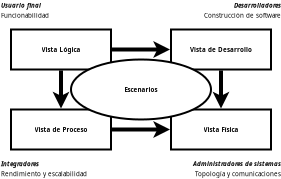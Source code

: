 <?xml version="1.0" encoding="UTF-8"?>
<dia:diagram xmlns:dia="http://www.lysator.liu.se/~alla/dia/">
  <dia:layer name="Background" visible="true" active="true">
    <dia:object type="Standard - Box" version="0" id="O0">
      <dia:attribute name="obj_pos">
        <dia:point val="1,1.5"/>
      </dia:attribute>
      <dia:attribute name="obj_bb">
        <dia:rectangle val="0.95,1.45;6.05,3.55"/>
      </dia:attribute>
      <dia:attribute name="elem_corner">
        <dia:point val="1,1.5"/>
      </dia:attribute>
      <dia:attribute name="elem_width">
        <dia:real val="5"/>
      </dia:attribute>
      <dia:attribute name="elem_height">
        <dia:real val="2"/>
      </dia:attribute>
      <dia:attribute name="border_width">
        <dia:real val="0.1"/>
      </dia:attribute>
      <dia:attribute name="show_background">
        <dia:boolean val="true"/>
      </dia:attribute>
    </dia:object>
    <dia:object type="Standard - Text" version="1" id="O1">
      <dia:attribute name="obj_pos">
        <dia:point val="0.5,0.5"/>
      </dia:attribute>
      <dia:attribute name="obj_bb">
        <dia:rectangle val="0.5,0.14;2.728,0.5"/>
      </dia:attribute>
      <dia:attribute name="text">
        <dia:composite type="text">
          <dia:attribute name="string">
            <dia:string>#Usuario final#</dia:string>
          </dia:attribute>
          <dia:attribute name="font">
            <dia:font family="sans" style="84" name="Helvetica"/>
          </dia:attribute>
          <dia:attribute name="height">
            <dia:real val="0.388"/>
          </dia:attribute>
          <dia:attribute name="pos">
            <dia:point val="0.5,0.427"/>
          </dia:attribute>
          <dia:attribute name="color">
            <dia:color val="#000000"/>
          </dia:attribute>
          <dia:attribute name="alignment">
            <dia:enum val="0"/>
          </dia:attribute>
        </dia:composite>
      </dia:attribute>
      <dia:attribute name="valign">
        <dia:enum val="1"/>
      </dia:attribute>
    </dia:object>
    <dia:object type="Standard - Text" version="1" id="O2">
      <dia:attribute name="obj_pos">
        <dia:point val="0.5,1"/>
      </dia:attribute>
      <dia:attribute name="obj_bb">
        <dia:rectangle val="0.5,0.64;2.942,1"/>
      </dia:attribute>
      <dia:attribute name="text">
        <dia:composite type="text">
          <dia:attribute name="string">
            <dia:string>#Funcionabilidad#</dia:string>
          </dia:attribute>
          <dia:attribute name="font">
            <dia:font family="sans" style="0" name="Helvetica"/>
          </dia:attribute>
          <dia:attribute name="height">
            <dia:real val="0.388"/>
          </dia:attribute>
          <dia:attribute name="pos">
            <dia:point val="0.5,0.927"/>
          </dia:attribute>
          <dia:attribute name="color">
            <dia:color val="#000000"/>
          </dia:attribute>
          <dia:attribute name="alignment">
            <dia:enum val="0"/>
          </dia:attribute>
        </dia:composite>
      </dia:attribute>
      <dia:attribute name="valign">
        <dia:enum val="1"/>
      </dia:attribute>
    </dia:object>
    <dia:object type="Standard - Text" version="1" id="O3">
      <dia:attribute name="obj_pos">
        <dia:point val="14.5,0.5"/>
      </dia:attribute>
      <dia:attribute name="obj_bb">
        <dia:rectangle val="11.713,0.14;14.5,0.5"/>
      </dia:attribute>
      <dia:attribute name="text">
        <dia:composite type="text">
          <dia:attribute name="string">
            <dia:string>#Desarrolladores#</dia:string>
          </dia:attribute>
          <dia:attribute name="font">
            <dia:font family="sans" style="84" name="Helvetica"/>
          </dia:attribute>
          <dia:attribute name="height">
            <dia:real val="0.388"/>
          </dia:attribute>
          <dia:attribute name="pos">
            <dia:point val="14.5,0.427"/>
          </dia:attribute>
          <dia:attribute name="color">
            <dia:color val="#000000"/>
          </dia:attribute>
          <dia:attribute name="alignment">
            <dia:enum val="2"/>
          </dia:attribute>
        </dia:composite>
      </dia:attribute>
      <dia:attribute name="valign">
        <dia:enum val="1"/>
      </dia:attribute>
    </dia:object>
    <dia:object type="Standard - Text" version="1" id="O4">
      <dia:attribute name="obj_pos">
        <dia:point val="14.5,1"/>
      </dia:attribute>
      <dia:attribute name="obj_bb">
        <dia:rectangle val="10.545,0.64;14.5,1"/>
      </dia:attribute>
      <dia:attribute name="text">
        <dia:composite type="text">
          <dia:attribute name="string">
            <dia:string>#Construcción de software#</dia:string>
          </dia:attribute>
          <dia:attribute name="font">
            <dia:font family="sans" style="0" name="Helvetica"/>
          </dia:attribute>
          <dia:attribute name="height">
            <dia:real val="0.388"/>
          </dia:attribute>
          <dia:attribute name="pos">
            <dia:point val="14.5,0.927"/>
          </dia:attribute>
          <dia:attribute name="color">
            <dia:color val="#000000"/>
          </dia:attribute>
          <dia:attribute name="alignment">
            <dia:enum val="2"/>
          </dia:attribute>
        </dia:composite>
      </dia:attribute>
      <dia:attribute name="valign">
        <dia:enum val="1"/>
      </dia:attribute>
    </dia:object>
    <dia:object type="Standard - Text" version="1" id="O5">
      <dia:attribute name="obj_pos">
        <dia:point val="3.5,2.5"/>
      </dia:attribute>
      <dia:attribute name="obj_bb">
        <dia:rectangle val="2.434,2.32;4.566,2.68"/>
      </dia:attribute>
      <dia:attribute name="text">
        <dia:composite type="text">
          <dia:attribute name="string">
            <dia:string>#Vista Lógica#</dia:string>
          </dia:attribute>
          <dia:attribute name="font">
            <dia:font family="sans" style="80" name="Helvetica-Bold"/>
          </dia:attribute>
          <dia:attribute name="height">
            <dia:real val="0.388"/>
          </dia:attribute>
          <dia:attribute name="pos">
            <dia:point val="3.5,2.607"/>
          </dia:attribute>
          <dia:attribute name="color">
            <dia:color val="#000000"/>
          </dia:attribute>
          <dia:attribute name="alignment">
            <dia:enum val="1"/>
          </dia:attribute>
        </dia:composite>
      </dia:attribute>
      <dia:attribute name="valign">
        <dia:enum val="2"/>
      </dia:attribute>
      <dia:connections>
        <dia:connection handle="0" to="O0" connection="8"/>
      </dia:connections>
    </dia:object>
    <dia:object type="Standard - Box" version="0" id="O6">
      <dia:attribute name="obj_pos">
        <dia:point val="9,1.5"/>
      </dia:attribute>
      <dia:attribute name="obj_bb">
        <dia:rectangle val="8.95,1.45;14.05,3.55"/>
      </dia:attribute>
      <dia:attribute name="elem_corner">
        <dia:point val="9,1.5"/>
      </dia:attribute>
      <dia:attribute name="elem_width">
        <dia:real val="5"/>
      </dia:attribute>
      <dia:attribute name="elem_height">
        <dia:real val="2"/>
      </dia:attribute>
      <dia:attribute name="border_width">
        <dia:real val="0.1"/>
      </dia:attribute>
      <dia:attribute name="show_background">
        <dia:boolean val="true"/>
      </dia:attribute>
    </dia:object>
    <dia:object type="Standard - Text" version="1" id="O7">
      <dia:attribute name="obj_pos">
        <dia:point val="11.5,2.5"/>
      </dia:attribute>
      <dia:attribute name="obj_bb">
        <dia:rectangle val="9.828,2.32;13.172,2.68"/>
      </dia:attribute>
      <dia:attribute name="text">
        <dia:composite type="text">
          <dia:attribute name="string">
            <dia:string>#Vista de Desarrollo#</dia:string>
          </dia:attribute>
          <dia:attribute name="font">
            <dia:font family="sans" style="80" name="Helvetica-Bold"/>
          </dia:attribute>
          <dia:attribute name="height">
            <dia:real val="0.388"/>
          </dia:attribute>
          <dia:attribute name="pos">
            <dia:point val="11.5,2.607"/>
          </dia:attribute>
          <dia:attribute name="color">
            <dia:color val="#000000"/>
          </dia:attribute>
          <dia:attribute name="alignment">
            <dia:enum val="1"/>
          </dia:attribute>
        </dia:composite>
      </dia:attribute>
      <dia:attribute name="valign">
        <dia:enum val="2"/>
      </dia:attribute>
      <dia:connections>
        <dia:connection handle="0" to="O6" connection="8"/>
      </dia:connections>
    </dia:object>
    <dia:object type="Standard - Box" version="0" id="O8">
      <dia:attribute name="obj_pos">
        <dia:point val="1,5.5"/>
      </dia:attribute>
      <dia:attribute name="obj_bb">
        <dia:rectangle val="0.95,5.45;6.05,7.55"/>
      </dia:attribute>
      <dia:attribute name="elem_corner">
        <dia:point val="1,5.5"/>
      </dia:attribute>
      <dia:attribute name="elem_width">
        <dia:real val="5"/>
      </dia:attribute>
      <dia:attribute name="elem_height">
        <dia:real val="2"/>
      </dia:attribute>
      <dia:attribute name="border_width">
        <dia:real val="0.1"/>
      </dia:attribute>
      <dia:attribute name="show_background">
        <dia:boolean val="true"/>
      </dia:attribute>
    </dia:object>
    <dia:object type="Standard - Text" version="1" id="O9">
      <dia:attribute name="obj_pos">
        <dia:point val="3.5,6.5"/>
      </dia:attribute>
      <dia:attribute name="obj_bb">
        <dia:rectangle val="2.039,6.32;4.961,6.68"/>
      </dia:attribute>
      <dia:attribute name="text">
        <dia:composite type="text">
          <dia:attribute name="string">
            <dia:string>#Vista de Proceso#</dia:string>
          </dia:attribute>
          <dia:attribute name="font">
            <dia:font family="sans" style="80" name="Helvetica-Bold"/>
          </dia:attribute>
          <dia:attribute name="height">
            <dia:real val="0.388"/>
          </dia:attribute>
          <dia:attribute name="pos">
            <dia:point val="3.5,6.607"/>
          </dia:attribute>
          <dia:attribute name="color">
            <dia:color val="#000000"/>
          </dia:attribute>
          <dia:attribute name="alignment">
            <dia:enum val="1"/>
          </dia:attribute>
        </dia:composite>
      </dia:attribute>
      <dia:attribute name="valign">
        <dia:enum val="2"/>
      </dia:attribute>
      <dia:connections>
        <dia:connection handle="0" to="O8" connection="8"/>
      </dia:connections>
    </dia:object>
    <dia:object type="Standard - Box" version="0" id="O10">
      <dia:attribute name="obj_pos">
        <dia:point val="9,5.5"/>
      </dia:attribute>
      <dia:attribute name="obj_bb">
        <dia:rectangle val="8.95,5.45;14.05,7.55"/>
      </dia:attribute>
      <dia:attribute name="elem_corner">
        <dia:point val="9,5.5"/>
      </dia:attribute>
      <dia:attribute name="elem_width">
        <dia:real val="5"/>
      </dia:attribute>
      <dia:attribute name="elem_height">
        <dia:real val="2"/>
      </dia:attribute>
      <dia:attribute name="border_width">
        <dia:real val="0.1"/>
      </dia:attribute>
      <dia:attribute name="show_background">
        <dia:boolean val="true"/>
      </dia:attribute>
    </dia:object>
    <dia:object type="Standard - Text" version="1" id="O11">
      <dia:attribute name="obj_pos">
        <dia:point val="11.5,6.5"/>
      </dia:attribute>
      <dia:attribute name="obj_bb">
        <dia:rectangle val="10.498,6.32;12.502,6.68"/>
      </dia:attribute>
      <dia:attribute name="text">
        <dia:composite type="text">
          <dia:attribute name="string">
            <dia:string>#Vista Física#</dia:string>
          </dia:attribute>
          <dia:attribute name="font">
            <dia:font family="sans" style="80" name="Helvetica-Bold"/>
          </dia:attribute>
          <dia:attribute name="height">
            <dia:real val="0.388"/>
          </dia:attribute>
          <dia:attribute name="pos">
            <dia:point val="11.5,6.607"/>
          </dia:attribute>
          <dia:attribute name="color">
            <dia:color val="#000000"/>
          </dia:attribute>
          <dia:attribute name="alignment">
            <dia:enum val="1"/>
          </dia:attribute>
        </dia:composite>
      </dia:attribute>
      <dia:attribute name="valign">
        <dia:enum val="2"/>
      </dia:attribute>
      <dia:connections>
        <dia:connection handle="0" to="O10" connection="8"/>
      </dia:connections>
    </dia:object>
    <dia:object type="Standard - Ellipse" version="0" id="O12">
      <dia:attribute name="obj_pos">
        <dia:point val="4,3"/>
      </dia:attribute>
      <dia:attribute name="obj_bb">
        <dia:rectangle val="3.95,2.95;11.05,6.05"/>
      </dia:attribute>
      <dia:attribute name="elem_corner">
        <dia:point val="4,3"/>
      </dia:attribute>
      <dia:attribute name="elem_width">
        <dia:real val="7"/>
      </dia:attribute>
      <dia:attribute name="elem_height">
        <dia:real val="3"/>
      </dia:attribute>
      <dia:attribute name="border_width">
        <dia:real val="0.1"/>
      </dia:attribute>
    </dia:object>
    <dia:object type="Standard - Text" version="1" id="O13">
      <dia:attribute name="obj_pos">
        <dia:point val="7.5,4.5"/>
      </dia:attribute>
      <dia:attribute name="obj_bb">
        <dia:rectangle val="6.56,4.32;8.44,4.68"/>
      </dia:attribute>
      <dia:attribute name="text">
        <dia:composite type="text">
          <dia:attribute name="string">
            <dia:string>#Escenarios#</dia:string>
          </dia:attribute>
          <dia:attribute name="font">
            <dia:font family="sans" style="80" name="Helvetica-Bold"/>
          </dia:attribute>
          <dia:attribute name="height">
            <dia:real val="0.388"/>
          </dia:attribute>
          <dia:attribute name="pos">
            <dia:point val="7.5,4.607"/>
          </dia:attribute>
          <dia:attribute name="color">
            <dia:color val="#000000"/>
          </dia:attribute>
          <dia:attribute name="alignment">
            <dia:enum val="1"/>
          </dia:attribute>
        </dia:composite>
      </dia:attribute>
      <dia:attribute name="valign">
        <dia:enum val="2"/>
      </dia:attribute>
      <dia:connections>
        <dia:connection handle="0" to="O12" connection="8"/>
      </dia:connections>
    </dia:object>
    <dia:object type="Standard - Line" version="0" id="O14">
      <dia:attribute name="obj_pos">
        <dia:point val="6.049,2.5"/>
      </dia:attribute>
      <dia:attribute name="obj_bb">
        <dia:rectangle val="5.949,2.076;9.175,2.924"/>
      </dia:attribute>
      <dia:attribute name="conn_endpoints">
        <dia:point val="6.049,2.5"/>
        <dia:point val="8.951,2.5"/>
      </dia:attribute>
      <dia:attribute name="numcp">
        <dia:int val="1"/>
      </dia:attribute>
      <dia:attribute name="line_width">
        <dia:real val="0.2"/>
      </dia:attribute>
      <dia:attribute name="end_arrow">
        <dia:enum val="22"/>
      </dia:attribute>
      <dia:attribute name="end_arrow_length">
        <dia:real val="0.4"/>
      </dia:attribute>
      <dia:attribute name="end_arrow_width">
        <dia:real val="0.4"/>
      </dia:attribute>
      <dia:connections>
        <dia:connection handle="0" to="O0" connection="8"/>
        <dia:connection handle="1" to="O6" connection="8"/>
      </dia:connections>
    </dia:object>
    <dia:object type="Standard - Line" version="0" id="O15">
      <dia:attribute name="obj_pos">
        <dia:point val="3.5,3.549"/>
      </dia:attribute>
      <dia:attribute name="obj_bb">
        <dia:rectangle val="3.076,3.449;3.924,5.675"/>
      </dia:attribute>
      <dia:attribute name="conn_endpoints">
        <dia:point val="3.5,3.549"/>
        <dia:point val="3.5,5.451"/>
      </dia:attribute>
      <dia:attribute name="numcp">
        <dia:int val="1"/>
      </dia:attribute>
      <dia:attribute name="line_width">
        <dia:real val="0.2"/>
      </dia:attribute>
      <dia:attribute name="end_arrow">
        <dia:enum val="22"/>
      </dia:attribute>
      <dia:attribute name="end_arrow_length">
        <dia:real val="0.4"/>
      </dia:attribute>
      <dia:attribute name="end_arrow_width">
        <dia:real val="0.4"/>
      </dia:attribute>
      <dia:connections>
        <dia:connection handle="0" to="O0" connection="8"/>
        <dia:connection handle="1" to="O8" connection="8"/>
      </dia:connections>
    </dia:object>
    <dia:object type="Standard - Line" version="0" id="O16">
      <dia:attribute name="obj_pos">
        <dia:point val="11.5,3.549"/>
      </dia:attribute>
      <dia:attribute name="obj_bb">
        <dia:rectangle val="11.076,3.449;11.924,5.675"/>
      </dia:attribute>
      <dia:attribute name="conn_endpoints">
        <dia:point val="11.5,3.549"/>
        <dia:point val="11.5,5.451"/>
      </dia:attribute>
      <dia:attribute name="numcp">
        <dia:int val="1"/>
      </dia:attribute>
      <dia:attribute name="line_width">
        <dia:real val="0.2"/>
      </dia:attribute>
      <dia:attribute name="end_arrow">
        <dia:enum val="22"/>
      </dia:attribute>
      <dia:attribute name="end_arrow_length">
        <dia:real val="0.4"/>
      </dia:attribute>
      <dia:attribute name="end_arrow_width">
        <dia:real val="0.4"/>
      </dia:attribute>
      <dia:connections>
        <dia:connection handle="0" to="O6" connection="8"/>
        <dia:connection handle="1" to="O10" connection="8"/>
      </dia:connections>
    </dia:object>
    <dia:object type="Standard - Line" version="0" id="O17">
      <dia:attribute name="obj_pos">
        <dia:point val="6.049,6.5"/>
      </dia:attribute>
      <dia:attribute name="obj_bb">
        <dia:rectangle val="5.949,6.076;9.175,6.924"/>
      </dia:attribute>
      <dia:attribute name="conn_endpoints">
        <dia:point val="6.049,6.5"/>
        <dia:point val="8.951,6.5"/>
      </dia:attribute>
      <dia:attribute name="numcp">
        <dia:int val="1"/>
      </dia:attribute>
      <dia:attribute name="line_width">
        <dia:real val="0.2"/>
      </dia:attribute>
      <dia:attribute name="end_arrow">
        <dia:enum val="22"/>
      </dia:attribute>
      <dia:attribute name="end_arrow_length">
        <dia:real val="0.4"/>
      </dia:attribute>
      <dia:attribute name="end_arrow_width">
        <dia:real val="0.4"/>
      </dia:attribute>
      <dia:connections>
        <dia:connection handle="0" to="O8" connection="8"/>
        <dia:connection handle="1" to="O10" connection="8"/>
      </dia:connections>
    </dia:object>
    <dia:object type="Standard - Text" version="1" id="O18">
      <dia:attribute name="obj_pos">
        <dia:point val="0.5,8"/>
      </dia:attribute>
      <dia:attribute name="obj_bb">
        <dia:rectangle val="0.5,8;2.76,8.36"/>
      </dia:attribute>
      <dia:attribute name="text">
        <dia:composite type="text">
          <dia:attribute name="string">
            <dia:string>#Integradores#</dia:string>
          </dia:attribute>
          <dia:attribute name="font">
            <dia:font family="sans" style="84" name="Helvetica"/>
          </dia:attribute>
          <dia:attribute name="height">
            <dia:real val="0.388"/>
          </dia:attribute>
          <dia:attribute name="pos">
            <dia:point val="0.5,8.287"/>
          </dia:attribute>
          <dia:attribute name="color">
            <dia:color val="#000000"/>
          </dia:attribute>
          <dia:attribute name="alignment">
            <dia:enum val="0"/>
          </dia:attribute>
        </dia:composite>
      </dia:attribute>
      <dia:attribute name="valign">
        <dia:enum val="0"/>
      </dia:attribute>
    </dia:object>
    <dia:object type="Standard - Text" version="1" id="O19">
      <dia:attribute name="obj_pos">
        <dia:point val="0.5,8.5"/>
      </dia:attribute>
      <dia:attribute name="obj_bb">
        <dia:rectangle val="0.5,8.5;4.875,8.86"/>
      </dia:attribute>
      <dia:attribute name="text">
        <dia:composite type="text">
          <dia:attribute name="string">
            <dia:string>#Rendimiento y escalabilidad#</dia:string>
          </dia:attribute>
          <dia:attribute name="font">
            <dia:font family="sans" style="0" name="Helvetica"/>
          </dia:attribute>
          <dia:attribute name="height">
            <dia:real val="0.388"/>
          </dia:attribute>
          <dia:attribute name="pos">
            <dia:point val="0.5,8.787"/>
          </dia:attribute>
          <dia:attribute name="color">
            <dia:color val="#000000"/>
          </dia:attribute>
          <dia:attribute name="alignment">
            <dia:enum val="0"/>
          </dia:attribute>
        </dia:composite>
      </dia:attribute>
      <dia:attribute name="valign">
        <dia:enum val="0"/>
      </dia:attribute>
    </dia:object>
    <dia:object type="Standard - Text" version="1" id="O20">
      <dia:attribute name="obj_pos">
        <dia:point val="14.5,8"/>
      </dia:attribute>
      <dia:attribute name="obj_bb">
        <dia:rectangle val="9.387,8;14.5,8.36"/>
      </dia:attribute>
      <dia:attribute name="text">
        <dia:composite type="text">
          <dia:attribute name="string">
            <dia:string>#Administradores de sistemas#</dia:string>
          </dia:attribute>
          <dia:attribute name="font">
            <dia:font family="sans" style="84" name="Helvetica"/>
          </dia:attribute>
          <dia:attribute name="height">
            <dia:real val="0.388"/>
          </dia:attribute>
          <dia:attribute name="pos">
            <dia:point val="14.5,8.287"/>
          </dia:attribute>
          <dia:attribute name="color">
            <dia:color val="#000000"/>
          </dia:attribute>
          <dia:attribute name="alignment">
            <dia:enum val="2"/>
          </dia:attribute>
        </dia:composite>
      </dia:attribute>
      <dia:attribute name="valign">
        <dia:enum val="0"/>
      </dia:attribute>
    </dia:object>
    <dia:object type="Standard - Text" version="1" id="O21">
      <dia:attribute name="obj_pos">
        <dia:point val="14.5,8.5"/>
      </dia:attribute>
      <dia:attribute name="obj_bb">
        <dia:rectangle val="10.11,8.5;14.5,8.86"/>
      </dia:attribute>
      <dia:attribute name="text">
        <dia:composite type="text">
          <dia:attribute name="string">
            <dia:string>#Topología y comunicaciones#</dia:string>
          </dia:attribute>
          <dia:attribute name="font">
            <dia:font family="sans" style="0" name="Helvetica"/>
          </dia:attribute>
          <dia:attribute name="height">
            <dia:real val="0.388"/>
          </dia:attribute>
          <dia:attribute name="pos">
            <dia:point val="14.5,8.787"/>
          </dia:attribute>
          <dia:attribute name="color">
            <dia:color val="#000000"/>
          </dia:attribute>
          <dia:attribute name="alignment">
            <dia:enum val="2"/>
          </dia:attribute>
        </dia:composite>
      </dia:attribute>
      <dia:attribute name="valign">
        <dia:enum val="0"/>
      </dia:attribute>
    </dia:object>
  </dia:layer>
</dia:diagram>
